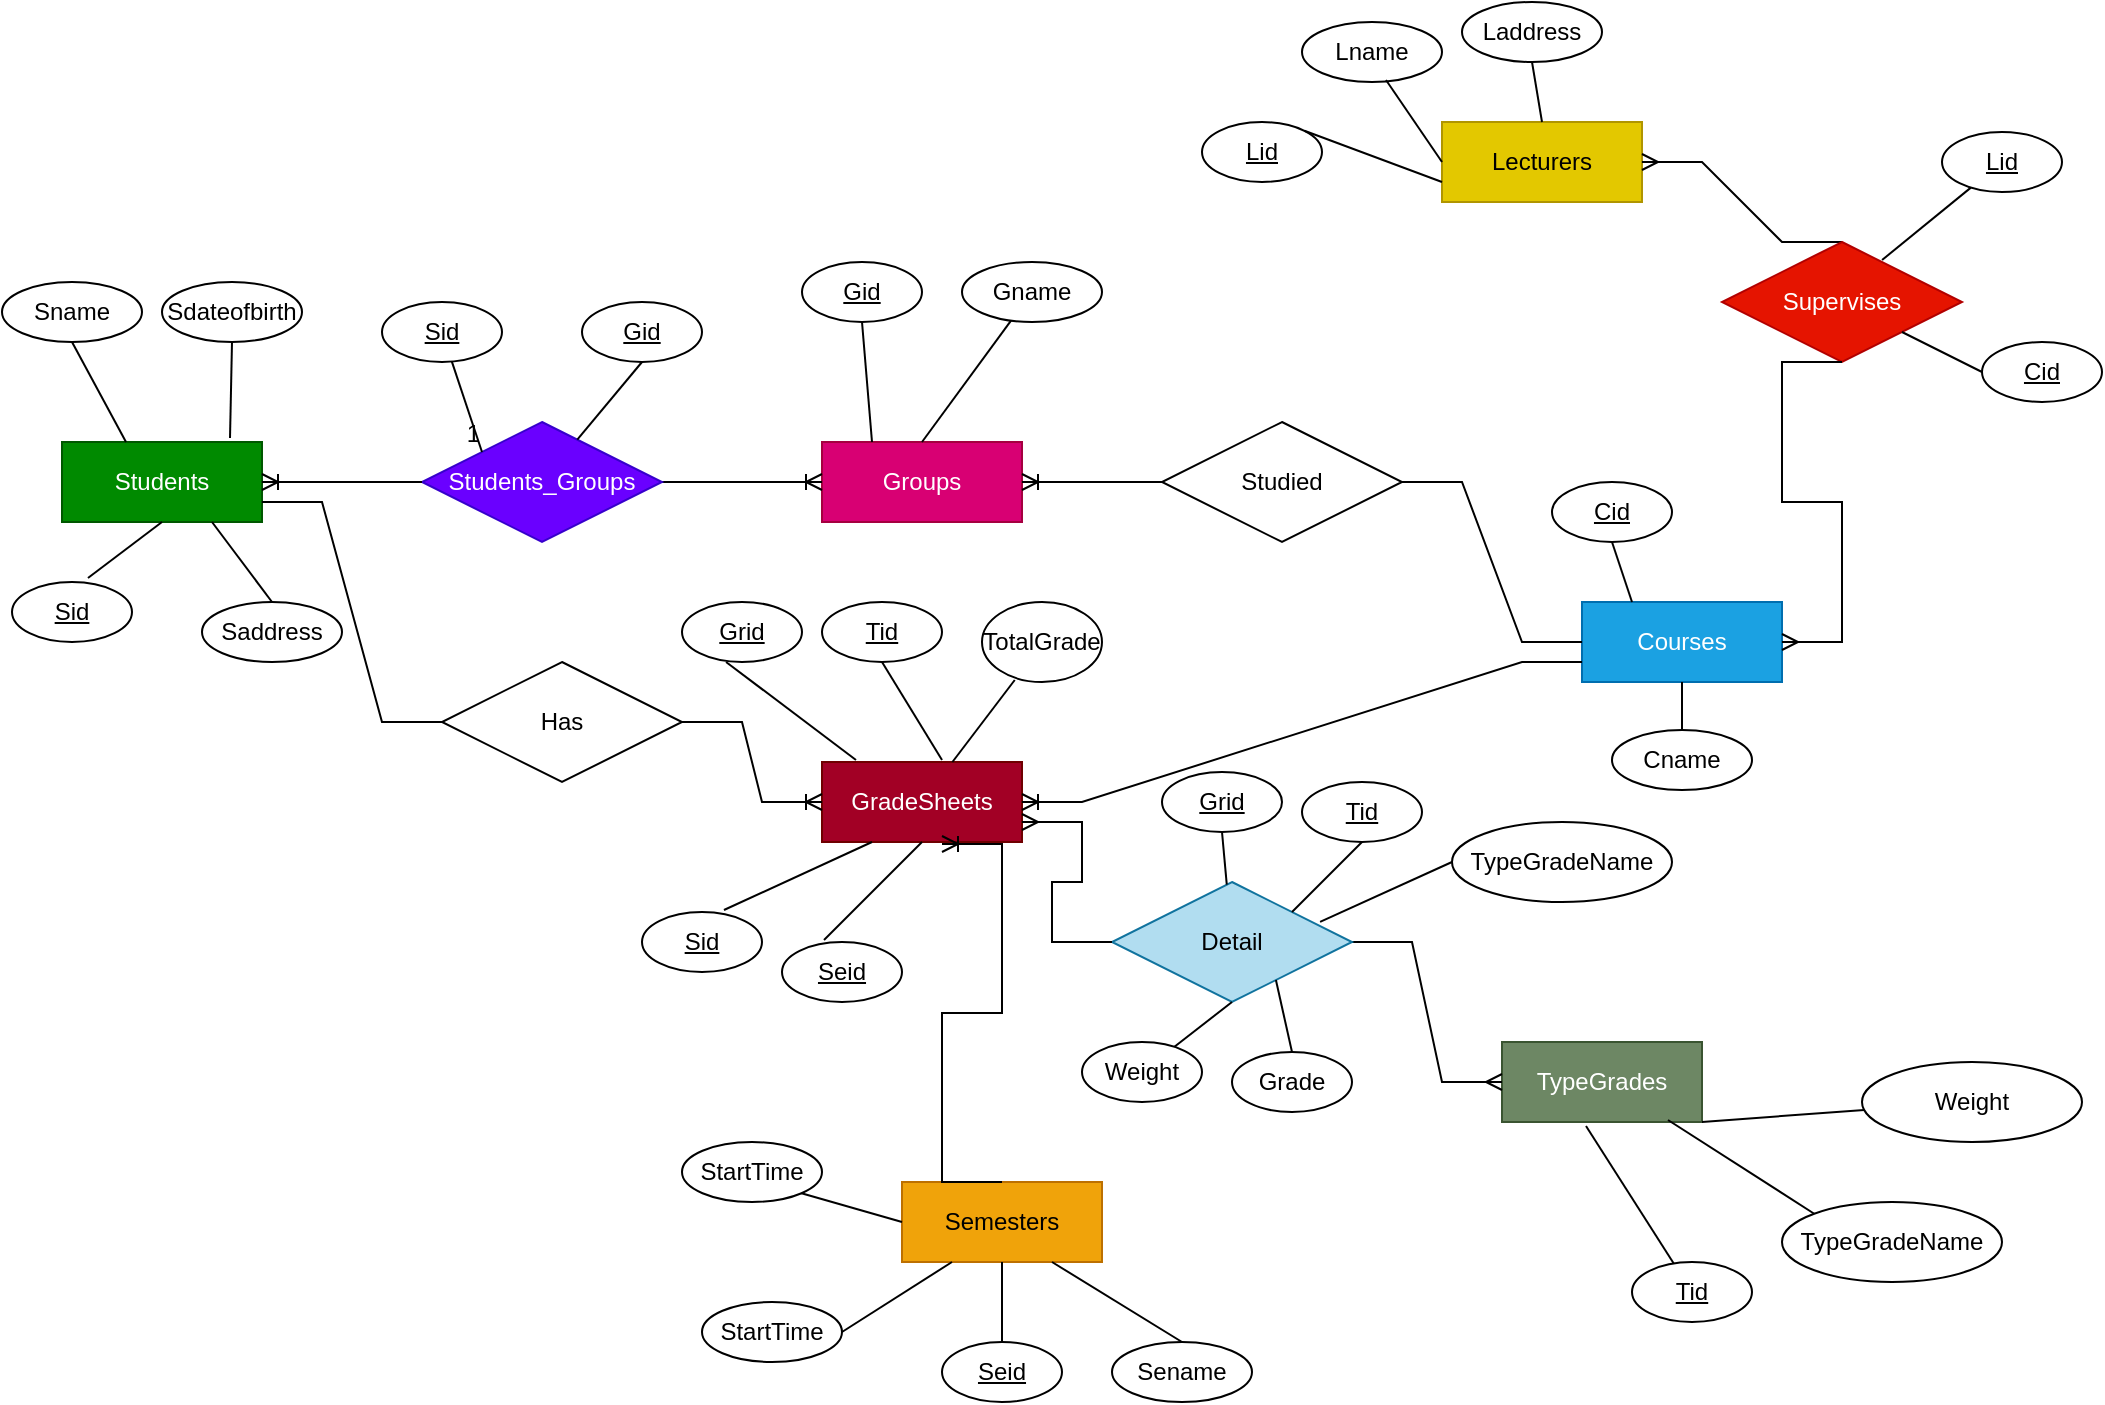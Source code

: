<mxfile version="19.0.3" type="device"><diagram id="R2lEEEUBdFMjLlhIrx00" name="Page-1"><mxGraphModel dx="1422" dy="857" grid="1" gridSize="10" guides="1" tooltips="1" connect="1" arrows="1" fold="1" page="1" pageScale="1" pageWidth="1169" pageHeight="827" math="0" shadow="0" extFonts="Permanent Marker^https://fonts.googleapis.com/css?family=Permanent+Marker"><root><mxCell id="0"/><mxCell id="1" parent="0"/><mxCell id="Bb1x2ybIFux2L9X6HEUe-2" value="Students" style="whiteSpace=wrap;html=1;align=center;fillColor=#008a00;fontColor=#ffffff;strokeColor=#005700;" parent="1" vertex="1"><mxGeometry x="60" y="240" width="100" height="40" as="geometry"/></mxCell><mxCell id="Bb1x2ybIFux2L9X6HEUe-3" value="Courses" style="whiteSpace=wrap;html=1;align=center;fillColor=#1ba1e2;fontColor=#ffffff;strokeColor=#006EAF;" parent="1" vertex="1"><mxGeometry x="820" y="320" width="100" height="40" as="geometry"/></mxCell><mxCell id="Bb1x2ybIFux2L9X6HEUe-4" value="Groups" style="whiteSpace=wrap;html=1;align=center;fillColor=#d80073;fontColor=#ffffff;strokeColor=#A50040;" parent="1" vertex="1"><mxGeometry x="440" y="240" width="100" height="40" as="geometry"/></mxCell><mxCell id="Bb1x2ybIFux2L9X6HEUe-5" value="Lecturers" style="whiteSpace=wrap;html=1;align=center;fillColor=#e3c800;fontColor=#000000;strokeColor=#B09500;" parent="1" vertex="1"><mxGeometry x="750" y="80" width="100" height="40" as="geometry"/></mxCell><mxCell id="Bb1x2ybIFux2L9X6HEUe-6" value="TypeGrades" style="whiteSpace=wrap;html=1;align=center;fillColor=#6d8764;fontColor=#ffffff;strokeColor=#3A5431;" parent="1" vertex="1"><mxGeometry x="780" y="540" width="100" height="40" as="geometry"/></mxCell><mxCell id="Bb1x2ybIFux2L9X6HEUe-7" value="GradeSheets" style="whiteSpace=wrap;html=1;align=center;fillColor=#a20025;fontColor=#ffffff;strokeColor=#6F0000;" parent="1" vertex="1"><mxGeometry x="440" y="400" width="100" height="40" as="geometry"/></mxCell><mxCell id="Bb1x2ybIFux2L9X6HEUe-12" value="" style="edgeStyle=entityRelationEdgeStyle;fontSize=12;html=1;endArrow=ERoneToMany;startArrow=none;rounded=0;exitX=1;exitY=0.5;exitDx=0;exitDy=0;entryX=0;entryY=0.5;entryDx=0;entryDy=0;" parent="1" source="Bb1x2ybIFux2L9X6HEUe-13" target="Bb1x2ybIFux2L9X6HEUe-4" edge="1"><mxGeometry width="100" height="100" relative="1" as="geometry"><mxPoint x="450" y="480" as="sourcePoint"/><mxPoint x="550" y="380" as="targetPoint"/></mxGeometry></mxCell><mxCell id="Bb1x2ybIFux2L9X6HEUe-13" value="Students_Groups" style="shape=rhombus;perimeter=rhombusPerimeter;whiteSpace=wrap;html=1;align=center;fillColor=#6a00ff;fontColor=#ffffff;strokeColor=#3700CC;" parent="1" vertex="1"><mxGeometry x="240" y="230" width="120" height="60" as="geometry"/></mxCell><mxCell id="Bb1x2ybIFux2L9X6HEUe-14" value="" style="edgeStyle=entityRelationEdgeStyle;fontSize=12;html=1;endArrow=none;startArrow=ERoneToMany;rounded=0;exitX=1;exitY=0.5;exitDx=0;exitDy=0;entryX=0;entryY=0.5;entryDx=0;entryDy=0;" parent="1" source="Bb1x2ybIFux2L9X6HEUe-2" target="Bb1x2ybIFux2L9X6HEUe-13" edge="1"><mxGeometry width="100" height="100" relative="1" as="geometry"><mxPoint x="250" y="260" as="sourcePoint"/><mxPoint x="440" y="180" as="targetPoint"/></mxGeometry></mxCell><mxCell id="GLeO-oZMV_vvR2wkq8VZ-1" value="" style="edgeStyle=entityRelationEdgeStyle;fontSize=12;html=1;endArrow=ERoneToMany;rounded=0;entryX=0;entryY=0.5;entryDx=0;entryDy=0;exitX=1;exitY=0.5;exitDx=0;exitDy=0;startArrow=none;" edge="1" parent="1" source="GLeO-oZMV_vvR2wkq8VZ-75" target="Bb1x2ybIFux2L9X6HEUe-7"><mxGeometry width="100" height="100" relative="1" as="geometry"><mxPoint x="260" y="480" as="sourcePoint"/><mxPoint x="360" y="380" as="targetPoint"/></mxGeometry></mxCell><mxCell id="GLeO-oZMV_vvR2wkq8VZ-2" value="" style="edgeStyle=entityRelationEdgeStyle;fontSize=12;html=1;endArrow=ERoneToMany;rounded=0;exitX=0;exitY=0.75;exitDx=0;exitDy=0;" edge="1" parent="1" source="Bb1x2ybIFux2L9X6HEUe-3" target="Bb1x2ybIFux2L9X6HEUe-7"><mxGeometry width="100" height="100" relative="1" as="geometry"><mxPoint x="640" y="450" as="sourcePoint"/><mxPoint x="740" y="350" as="targetPoint"/></mxGeometry></mxCell><mxCell id="GLeO-oZMV_vvR2wkq8VZ-4" value="Sname" style="ellipse;whiteSpace=wrap;html=1;align=center;" vertex="1" parent="1"><mxGeometry x="30" y="160" width="70" height="30" as="geometry"/></mxCell><mxCell id="GLeO-oZMV_vvR2wkq8VZ-5" value="" style="edgeStyle=entityRelationEdgeStyle;fontSize=12;html=1;endArrow=ERmany;startArrow=none;rounded=0;exitX=0.5;exitY=0;exitDx=0;exitDy=0;entryX=1;entryY=0.5;entryDx=0;entryDy=0;" edge="1" parent="1" source="Bb1x2ybIFux2L9X6HEUe-19" target="Bb1x2ybIFux2L9X6HEUe-5"><mxGeometry width="100" height="100" relative="1" as="geometry"><mxPoint x="880" y="270" as="sourcePoint"/><mxPoint x="980" y="170" as="targetPoint"/></mxGeometry></mxCell><mxCell id="Bb1x2ybIFux2L9X6HEUe-19" value="Supervises" style="shape=rhombus;perimeter=rhombusPerimeter;whiteSpace=wrap;html=1;align=center;fillColor=#e51400;fontColor=#ffffff;strokeColor=#B20000;" parent="1" vertex="1"><mxGeometry x="890" y="140" width="120" height="60" as="geometry"/></mxCell><mxCell id="GLeO-oZMV_vvR2wkq8VZ-6" value="" style="edgeStyle=entityRelationEdgeStyle;fontSize=12;html=1;endArrow=none;startArrow=ERmany;rounded=0;exitX=1;exitY=0.5;exitDx=0;exitDy=0;entryX=0.5;entryY=1;entryDx=0;entryDy=0;" edge="1" parent="1" source="Bb1x2ybIFux2L9X6HEUe-3" target="Bb1x2ybIFux2L9X6HEUe-19"><mxGeometry width="100" height="100" relative="1" as="geometry"><mxPoint x="850" y="260" as="sourcePoint"/><mxPoint x="850" y="100" as="targetPoint"/></mxGeometry></mxCell><mxCell id="GLeO-oZMV_vvR2wkq8VZ-7" value="" style="edgeStyle=entityRelationEdgeStyle;fontSize=12;html=1;endArrow=ERoneToMany;rounded=0;entryX=1;entryY=0.5;entryDx=0;entryDy=0;exitX=0;exitY=0.5;exitDx=0;exitDy=0;startArrow=none;" edge="1" parent="1" source="GLeO-oZMV_vvR2wkq8VZ-8" target="Bb1x2ybIFux2L9X6HEUe-4"><mxGeometry width="100" height="100" relative="1" as="geometry"><mxPoint x="510" y="380" as="sourcePoint"/><mxPoint x="610" y="280" as="targetPoint"/></mxGeometry></mxCell><mxCell id="GLeO-oZMV_vvR2wkq8VZ-8" value="Studied" style="shape=rhombus;perimeter=rhombusPerimeter;whiteSpace=wrap;html=1;align=center;" vertex="1" parent="1"><mxGeometry x="610" y="230" width="120" height="60" as="geometry"/></mxCell><mxCell id="GLeO-oZMV_vvR2wkq8VZ-9" value="" style="edgeStyle=entityRelationEdgeStyle;fontSize=12;html=1;endArrow=none;rounded=0;entryX=1;entryY=0.5;entryDx=0;entryDy=0;exitX=0;exitY=0.5;exitDx=0;exitDy=0;" edge="1" parent="1" source="Bb1x2ybIFux2L9X6HEUe-3" target="GLeO-oZMV_vvR2wkq8VZ-8"><mxGeometry width="100" height="100" relative="1" as="geometry"><mxPoint x="750" y="260" as="sourcePoint"/><mxPoint x="540" y="260" as="targetPoint"/></mxGeometry></mxCell><mxCell id="GLeO-oZMV_vvR2wkq8VZ-10" value="" style="endArrow=none;html=1;rounded=0;entryX=0.32;entryY=0;entryDx=0;entryDy=0;entryPerimeter=0;exitX=0.5;exitY=1;exitDx=0;exitDy=0;" edge="1" parent="1" source="GLeO-oZMV_vvR2wkq8VZ-4" target="Bb1x2ybIFux2L9X6HEUe-2"><mxGeometry relative="1" as="geometry"><mxPoint x="190" y="174.5" as="sourcePoint"/><mxPoint x="350" y="174.5" as="targetPoint"/></mxGeometry></mxCell><mxCell id="GLeO-oZMV_vvR2wkq8VZ-11" value="Sid" style="ellipse;whiteSpace=wrap;html=1;align=center;fontStyle=4;" vertex="1" parent="1"><mxGeometry x="35" y="310" width="60" height="30" as="geometry"/></mxCell><mxCell id="GLeO-oZMV_vvR2wkq8VZ-12" value="" style="endArrow=none;html=1;rounded=0;entryX=0.633;entryY=-0.067;entryDx=0;entryDy=0;entryPerimeter=0;exitX=0.5;exitY=1;exitDx=0;exitDy=0;" edge="1" parent="1" source="Bb1x2ybIFux2L9X6HEUe-2" target="GLeO-oZMV_vvR2wkq8VZ-11"><mxGeometry relative="1" as="geometry"><mxPoint x="150" y="180" as="sourcePoint"/><mxPoint x="177" y="230" as="targetPoint"/></mxGeometry></mxCell><mxCell id="GLeO-oZMV_vvR2wkq8VZ-13" value="Gid" style="ellipse;whiteSpace=wrap;html=1;align=center;fontStyle=4;" vertex="1" parent="1"><mxGeometry x="430" y="150" width="60" height="30" as="geometry"/></mxCell><mxCell id="GLeO-oZMV_vvR2wkq8VZ-14" value="Gname" style="ellipse;whiteSpace=wrap;html=1;align=center;" vertex="1" parent="1"><mxGeometry x="510" y="150" width="70" height="30" as="geometry"/></mxCell><mxCell id="GLeO-oZMV_vvR2wkq8VZ-15" value="" style="endArrow=none;html=1;rounded=0;entryX=0.25;entryY=0;entryDx=0;entryDy=0;exitX=0.5;exitY=1;exitDx=0;exitDy=0;" edge="1" parent="1" source="GLeO-oZMV_vvR2wkq8VZ-13" target="Bb1x2ybIFux2L9X6HEUe-4"><mxGeometry relative="1" as="geometry"><mxPoint x="400" y="170" as="sourcePoint"/><mxPoint x="427" y="220" as="targetPoint"/></mxGeometry></mxCell><mxCell id="GLeO-oZMV_vvR2wkq8VZ-16" value="" style="endArrow=none;html=1;rounded=0;entryX=0.5;entryY=0;entryDx=0;entryDy=0;" edge="1" parent="1" source="GLeO-oZMV_vvR2wkq8VZ-14" target="Bb1x2ybIFux2L9X6HEUe-4"><mxGeometry relative="1" as="geometry"><mxPoint x="230" y="140" as="sourcePoint"/><mxPoint x="257" y="190" as="targetPoint"/><Array as="points"/></mxGeometry></mxCell><mxCell id="GLeO-oZMV_vvR2wkq8VZ-17" value="Cid" style="ellipse;whiteSpace=wrap;html=1;align=center;fontStyle=4;" vertex="1" parent="1"><mxGeometry x="805" y="260" width="60" height="30" as="geometry"/></mxCell><mxCell id="GLeO-oZMV_vvR2wkq8VZ-18" value="" style="endArrow=none;html=1;rounded=0;entryX=0.25;entryY=0;entryDx=0;entryDy=0;exitX=0.5;exitY=1;exitDx=0;exitDy=0;" edge="1" parent="1" source="GLeO-oZMV_vvR2wkq8VZ-17" target="Bb1x2ybIFux2L9X6HEUe-3"><mxGeometry relative="1" as="geometry"><mxPoint x="790" y="180" as="sourcePoint"/><mxPoint x="795" y="240" as="targetPoint"/></mxGeometry></mxCell><mxCell id="GLeO-oZMV_vvR2wkq8VZ-19" value="Sdateofbirth" style="ellipse;whiteSpace=wrap;html=1;align=center;" vertex="1" parent="1"><mxGeometry x="110" y="160" width="70" height="30" as="geometry"/></mxCell><mxCell id="GLeO-oZMV_vvR2wkq8VZ-21" value="" style="endArrow=none;html=1;rounded=0;entryX=0.84;entryY=-0.05;entryDx=0;entryDy=0;entryPerimeter=0;exitX=0.5;exitY=1;exitDx=0;exitDy=0;" edge="1" parent="1" source="GLeO-oZMV_vvR2wkq8VZ-19" target="Bb1x2ybIFux2L9X6HEUe-2"><mxGeometry relative="1" as="geometry"><mxPoint x="150" y="200" as="sourcePoint"/><mxPoint x="177" y="230" as="targetPoint"/></mxGeometry></mxCell><mxCell id="GLeO-oZMV_vvR2wkq8VZ-22" value="Saddress" style="ellipse;whiteSpace=wrap;html=1;align=center;" vertex="1" parent="1"><mxGeometry x="130" y="320" width="70" height="30" as="geometry"/></mxCell><mxCell id="GLeO-oZMV_vvR2wkq8VZ-23" value="" style="endArrow=none;html=1;rounded=0;entryX=0.5;entryY=0;entryDx=0;entryDy=0;exitX=0.75;exitY=1;exitDx=0;exitDy=0;" edge="1" parent="1" source="Bb1x2ybIFux2L9X6HEUe-2" target="GLeO-oZMV_vvR2wkq8VZ-22"><mxGeometry relative="1" as="geometry"><mxPoint x="191" y="200" as="sourcePoint"/><mxPoint x="190" y="248" as="targetPoint"/></mxGeometry></mxCell><mxCell id="GLeO-oZMV_vvR2wkq8VZ-24" value="" style="endArrow=none;html=1;rounded=0;entryX=0;entryY=0;entryDx=0;entryDy=0;" edge="1" parent="1" source="GLeO-oZMV_vvR2wkq8VZ-26" target="Bb1x2ybIFux2L9X6HEUe-13"><mxGeometry relative="1" as="geometry"><mxPoint x="250" y="200" as="sourcePoint"/><mxPoint x="390" y="150" as="targetPoint"/></mxGeometry></mxCell><mxCell id="GLeO-oZMV_vvR2wkq8VZ-25" value="1" style="resizable=0;html=1;align=right;verticalAlign=bottom;" connectable="0" vertex="1" parent="GLeO-oZMV_vvR2wkq8VZ-24"><mxGeometry x="1" relative="1" as="geometry"/></mxCell><mxCell id="GLeO-oZMV_vvR2wkq8VZ-26" value="Sid" style="ellipse;whiteSpace=wrap;html=1;align=center;fontStyle=4;" vertex="1" parent="1"><mxGeometry x="220" y="170" width="60" height="30" as="geometry"/></mxCell><mxCell id="GLeO-oZMV_vvR2wkq8VZ-27" value="Gid" style="ellipse;whiteSpace=wrap;html=1;align=center;fontStyle=4;" vertex="1" parent="1"><mxGeometry x="320" y="170" width="60" height="30" as="geometry"/></mxCell><mxCell id="GLeO-oZMV_vvR2wkq8VZ-28" value="" style="endArrow=none;html=1;rounded=0;exitX=0.5;exitY=1;exitDx=0;exitDy=0;" edge="1" parent="1" source="GLeO-oZMV_vvR2wkq8VZ-27" target="Bb1x2ybIFux2L9X6HEUe-13"><mxGeometry relative="1" as="geometry"><mxPoint x="400" y="190" as="sourcePoint"/><mxPoint x="405" y="250" as="targetPoint"/></mxGeometry></mxCell><mxCell id="GLeO-oZMV_vvR2wkq8VZ-29" value="Cname" style="ellipse;whiteSpace=wrap;html=1;align=center;" vertex="1" parent="1"><mxGeometry x="835" y="384" width="70" height="30" as="geometry"/></mxCell><mxCell id="GLeO-oZMV_vvR2wkq8VZ-31" value="" style="endArrow=none;html=1;rounded=0;exitX=0.5;exitY=1;exitDx=0;exitDy=0;" edge="1" parent="1" source="Bb1x2ybIFux2L9X6HEUe-3" target="GLeO-oZMV_vvR2wkq8VZ-29"><mxGeometry relative="1" as="geometry"><mxPoint x="889.996" y="304.66" as="sourcePoint"/><mxPoint x="845.49" y="365.35" as="targetPoint"/><Array as="points"/></mxGeometry></mxCell><mxCell id="GLeO-oZMV_vvR2wkq8VZ-33" value="Cid" style="ellipse;whiteSpace=wrap;html=1;align=center;fontStyle=4;" vertex="1" parent="1"><mxGeometry x="1020" y="190" width="60" height="30" as="geometry"/></mxCell><mxCell id="GLeO-oZMV_vvR2wkq8VZ-35" value="" style="endArrow=none;html=1;rounded=0;exitX=1;exitY=1;exitDx=0;exitDy=0;entryX=0;entryY=0.5;entryDx=0;entryDy=0;" edge="1" parent="1" source="Bb1x2ybIFux2L9X6HEUe-19" target="GLeO-oZMV_vvR2wkq8VZ-33"><mxGeometry relative="1" as="geometry"><mxPoint x="990.69" y="189.8" as="sourcePoint"/><mxPoint x="1009.998" y="240.0" as="targetPoint"/><Array as="points"/></mxGeometry></mxCell><mxCell id="GLeO-oZMV_vvR2wkq8VZ-36" value="Lid" style="ellipse;whiteSpace=wrap;html=1;align=center;fontStyle=4;" vertex="1" parent="1"><mxGeometry x="630" y="80" width="60" height="30" as="geometry"/></mxCell><mxCell id="GLeO-oZMV_vvR2wkq8VZ-37" value="" style="endArrow=none;html=1;rounded=0;entryX=1;entryY=0;entryDx=0;entryDy=0;exitX=0;exitY=0.75;exitDx=0;exitDy=0;" edge="1" parent="1" source="Bb1x2ybIFux2L9X6HEUe-5" target="GLeO-oZMV_vvR2wkq8VZ-36"><mxGeometry relative="1" as="geometry"><mxPoint x="900" y="300" as="sourcePoint"/><mxPoint x="855" y="330" as="targetPoint"/></mxGeometry></mxCell><mxCell id="GLeO-oZMV_vvR2wkq8VZ-38" value="Lid" style="ellipse;whiteSpace=wrap;html=1;align=center;fontStyle=4;" vertex="1" parent="1"><mxGeometry x="1000" y="85" width="60" height="30" as="geometry"/></mxCell><mxCell id="GLeO-oZMV_vvR2wkq8VZ-39" value="" style="endArrow=none;html=1;rounded=0;exitX=0.667;exitY=0.15;exitDx=0;exitDy=0;exitPerimeter=0;" edge="1" parent="1" source="Bb1x2ybIFux2L9X6HEUe-19" target="GLeO-oZMV_vvR2wkq8VZ-38"><mxGeometry relative="1" as="geometry"><mxPoint x="990" y="195" as="sourcePoint"/><mxPoint x="1030" y="215" as="targetPoint"/><Array as="points"/></mxGeometry></mxCell><mxCell id="GLeO-oZMV_vvR2wkq8VZ-40" value="Grid" style="ellipse;whiteSpace=wrap;html=1;align=center;fontStyle=4;" vertex="1" parent="1"><mxGeometry x="370" y="320" width="60" height="30" as="geometry"/></mxCell><mxCell id="GLeO-oZMV_vvR2wkq8VZ-41" value="" style="endArrow=none;html=1;rounded=0;entryX=0.17;entryY=-0.025;entryDx=0;entryDy=0;entryPerimeter=0;exitX=0.367;exitY=1;exitDx=0;exitDy=0;exitPerimeter=0;" edge="1" parent="1" source="GLeO-oZMV_vvR2wkq8VZ-40" target="Bb1x2ybIFux2L9X6HEUe-7"><mxGeometry relative="1" as="geometry"><mxPoint x="120" y="290" as="sourcePoint"/><mxPoint x="82.98" y="317.99" as="targetPoint"/></mxGeometry></mxCell><mxCell id="GLeO-oZMV_vvR2wkq8VZ-42" value="Sid" style="ellipse;whiteSpace=wrap;html=1;align=center;fontStyle=4;" vertex="1" parent="1"><mxGeometry x="350" y="475" width="60" height="30" as="geometry"/></mxCell><mxCell id="GLeO-oZMV_vvR2wkq8VZ-43" value="" style="endArrow=none;html=1;rounded=0;entryX=0.683;entryY=-0.033;entryDx=0;entryDy=0;entryPerimeter=0;exitX=0.25;exitY=1;exitDx=0;exitDy=0;" edge="1" parent="1" source="Bb1x2ybIFux2L9X6HEUe-7" target="GLeO-oZMV_vvR2wkq8VZ-42"><mxGeometry relative="1" as="geometry"><mxPoint x="442.02" y="360" as="sourcePoint"/><mxPoint x="467" y="409" as="targetPoint"/></mxGeometry></mxCell><mxCell id="GLeO-oZMV_vvR2wkq8VZ-45" value="" style="endArrow=none;html=1;rounded=0;entryX=0.42;entryY=1.05;entryDx=0;entryDy=0;entryPerimeter=0;" edge="1" parent="1" source="GLeO-oZMV_vvR2wkq8VZ-50" target="Bb1x2ybIFux2L9X6HEUe-6"><mxGeometry relative="1" as="geometry"><mxPoint x="520.251" y="345.607" as="sourcePoint"/><mxPoint x="175" y="330" as="targetPoint"/></mxGeometry></mxCell><mxCell id="GLeO-oZMV_vvR2wkq8VZ-46" value="Semesters" style="whiteSpace=wrap;html=1;align=center;fillColor=#f0a30a;fontColor=#000000;strokeColor=#BD7000;" vertex="1" parent="1"><mxGeometry x="480" y="610" width="100" height="40" as="geometry"/></mxCell><mxCell id="GLeO-oZMV_vvR2wkq8VZ-47" value="" style="edgeStyle=entityRelationEdgeStyle;fontSize=12;html=1;endArrow=ERoneToMany;rounded=0;entryX=0.6;entryY=1.025;entryDx=0;entryDy=0;exitX=0.5;exitY=0;exitDx=0;exitDy=0;entryPerimeter=0;" edge="1" parent="1" source="GLeO-oZMV_vvR2wkq8VZ-46" target="Bb1x2ybIFux2L9X6HEUe-7"><mxGeometry width="100" height="100" relative="1" as="geometry"><mxPoint x="710" y="474" as="sourcePoint"/><mxPoint x="530" y="470" as="targetPoint"/></mxGeometry></mxCell><mxCell id="GLeO-oZMV_vvR2wkq8VZ-50" value="Tid" style="ellipse;whiteSpace=wrap;html=1;align=center;fontStyle=4;" vertex="1" parent="1"><mxGeometry x="845" y="650" width="60" height="30" as="geometry"/></mxCell><mxCell id="GLeO-oZMV_vvR2wkq8VZ-51" value="Tid" style="ellipse;whiteSpace=wrap;html=1;align=center;fontStyle=4;" vertex="1" parent="1"><mxGeometry x="440" y="320" width="60" height="30" as="geometry"/></mxCell><mxCell id="GLeO-oZMV_vvR2wkq8VZ-52" value="" style="endArrow=none;html=1;rounded=0;entryX=0.5;entryY=1;entryDx=0;entryDy=0;exitX=0.6;exitY=-0.025;exitDx=0;exitDy=0;exitPerimeter=0;" edge="1" parent="1" source="Bb1x2ybIFux2L9X6HEUe-7" target="GLeO-oZMV_vvR2wkq8VZ-51"><mxGeometry relative="1" as="geometry"><mxPoint x="690.361" y="590.001" as="sourcePoint"/><mxPoint x="692" y="522" as="targetPoint"/></mxGeometry></mxCell><mxCell id="GLeO-oZMV_vvR2wkq8VZ-53" value="Lname" style="ellipse;whiteSpace=wrap;html=1;align=center;" vertex="1" parent="1"><mxGeometry x="680" y="30" width="70" height="30" as="geometry"/></mxCell><mxCell id="GLeO-oZMV_vvR2wkq8VZ-54" value="" style="endArrow=none;html=1;rounded=0;entryX=0;entryY=0.5;entryDx=0;entryDy=0;exitX=0.6;exitY=0.967;exitDx=0;exitDy=0;exitPerimeter=0;" edge="1" parent="1" source="GLeO-oZMV_vvR2wkq8VZ-53" target="Bb1x2ybIFux2L9X6HEUe-5"><mxGeometry relative="1" as="geometry"><mxPoint x="544.506" y="189.31" as="sourcePoint"/><mxPoint x="500" y="250" as="targetPoint"/><Array as="points"/></mxGeometry></mxCell><mxCell id="GLeO-oZMV_vvR2wkq8VZ-55" value="Seid" style="ellipse;whiteSpace=wrap;html=1;align=center;fontStyle=4;" vertex="1" parent="1"><mxGeometry x="500" y="690" width="60" height="30" as="geometry"/></mxCell><mxCell id="GLeO-oZMV_vvR2wkq8VZ-56" value="" style="endArrow=none;html=1;rounded=0;entryX=0.5;entryY=1;entryDx=0;entryDy=0;" edge="1" parent="1" source="GLeO-oZMV_vvR2wkq8VZ-55" target="GLeO-oZMV_vvR2wkq8VZ-46"><mxGeometry relative="1" as="geometry"><mxPoint x="690.361" y="590.001" as="sourcePoint"/><mxPoint x="692" y="522" as="targetPoint"/></mxGeometry></mxCell><mxCell id="GLeO-oZMV_vvR2wkq8VZ-58" value="Sename" style="ellipse;whiteSpace=wrap;html=1;align=center;" vertex="1" parent="1"><mxGeometry x="585" y="690" width="70" height="30" as="geometry"/></mxCell><mxCell id="GLeO-oZMV_vvR2wkq8VZ-59" value="" style="endArrow=none;html=1;rounded=0;entryX=0.75;entryY=1;entryDx=0;entryDy=0;exitX=0.5;exitY=0;exitDx=0;exitDy=0;" edge="1" parent="1" source="GLeO-oZMV_vvR2wkq8VZ-58" target="GLeO-oZMV_vvR2wkq8VZ-46"><mxGeometry relative="1" as="geometry"><mxPoint x="690.361" y="590.001" as="sourcePoint"/><mxPoint x="692" y="522" as="targetPoint"/></mxGeometry></mxCell><mxCell id="GLeO-oZMV_vvR2wkq8VZ-60" value="StartTime" style="ellipse;whiteSpace=wrap;html=1;align=center;" vertex="1" parent="1"><mxGeometry x="380" y="670" width="70" height="30" as="geometry"/></mxCell><mxCell id="GLeO-oZMV_vvR2wkq8VZ-61" value="StartTime" style="ellipse;whiteSpace=wrap;html=1;align=center;" vertex="1" parent="1"><mxGeometry x="370" y="590" width="70" height="30" as="geometry"/></mxCell><mxCell id="GLeO-oZMV_vvR2wkq8VZ-62" value="" style="endArrow=none;html=1;rounded=0;entryX=0;entryY=0.5;entryDx=0;entryDy=0;exitX=1;exitY=1;exitDx=0;exitDy=0;" edge="1" parent="1" source="GLeO-oZMV_vvR2wkq8VZ-61" target="GLeO-oZMV_vvR2wkq8VZ-46"><mxGeometry relative="1" as="geometry"><mxPoint x="540" y="700" as="sourcePoint"/><mxPoint x="540" y="660" as="targetPoint"/></mxGeometry></mxCell><mxCell id="GLeO-oZMV_vvR2wkq8VZ-63" value="" style="endArrow=none;html=1;rounded=0;entryX=0.25;entryY=1;entryDx=0;entryDy=0;exitX=1;exitY=0.5;exitDx=0;exitDy=0;" edge="1" parent="1" source="GLeO-oZMV_vvR2wkq8VZ-60" target="GLeO-oZMV_vvR2wkq8VZ-46"><mxGeometry relative="1" as="geometry"><mxPoint x="540" y="700" as="sourcePoint"/><mxPoint x="540" y="660" as="targetPoint"/></mxGeometry></mxCell><mxCell id="GLeO-oZMV_vvR2wkq8VZ-64" value="TypeGradeName&lt;br&gt;" style="ellipse;whiteSpace=wrap;html=1;align=center;" vertex="1" parent="1"><mxGeometry x="920" y="620" width="110" height="40" as="geometry"/></mxCell><mxCell id="GLeO-oZMV_vvR2wkq8VZ-65" value="" style="endArrow=none;html=1;rounded=0;entryX=0.83;entryY=0.975;entryDx=0;entryDy=0;entryPerimeter=0;exitX=0;exitY=0;exitDx=0;exitDy=0;" edge="1" parent="1" source="GLeO-oZMV_vvR2wkq8VZ-64" target="Bb1x2ybIFux2L9X6HEUe-6"><mxGeometry relative="1" as="geometry"><mxPoint x="450" y="640" as="sourcePoint"/><mxPoint x="490" y="640" as="targetPoint"/></mxGeometry></mxCell><mxCell id="GLeO-oZMV_vvR2wkq8VZ-66" value="Weight" style="ellipse;whiteSpace=wrap;html=1;align=center;" vertex="1" parent="1"><mxGeometry x="960" y="550" width="110" height="40" as="geometry"/></mxCell><mxCell id="GLeO-oZMV_vvR2wkq8VZ-67" value="" style="endArrow=none;html=1;rounded=0;entryX=1;entryY=1;entryDx=0;entryDy=0;" edge="1" parent="1" source="GLeO-oZMV_vvR2wkq8VZ-66" target="Bb1x2ybIFux2L9X6HEUe-6"><mxGeometry relative="1" as="geometry"><mxPoint x="766.109" y="585.858" as="sourcePoint"/><mxPoint x="733" y="519" as="targetPoint"/></mxGeometry></mxCell><mxCell id="GLeO-oZMV_vvR2wkq8VZ-68" value="Seid" style="ellipse;whiteSpace=wrap;html=1;align=center;fontStyle=4;" vertex="1" parent="1"><mxGeometry x="420" y="490" width="60" height="30" as="geometry"/></mxCell><mxCell id="GLeO-oZMV_vvR2wkq8VZ-69" value="" style="endArrow=none;html=1;rounded=0;entryX=0.5;entryY=1;entryDx=0;entryDy=0;exitX=0.35;exitY=-0.033;exitDx=0;exitDy=0;exitPerimeter=0;" edge="1" parent="1" source="GLeO-oZMV_vvR2wkq8VZ-68" target="Bb1x2ybIFux2L9X6HEUe-7"><mxGeometry relative="1" as="geometry"><mxPoint x="540" y="700" as="sourcePoint"/><mxPoint x="540" y="660" as="targetPoint"/></mxGeometry></mxCell><mxCell id="GLeO-oZMV_vvR2wkq8VZ-70" value="TotalGrade" style="ellipse;whiteSpace=wrap;html=1;align=center;" vertex="1" parent="1"><mxGeometry x="520" y="320" width="60" height="40" as="geometry"/></mxCell><mxCell id="GLeO-oZMV_vvR2wkq8VZ-71" value="" style="endArrow=none;html=1;rounded=0;entryX=0.273;entryY=0.975;entryDx=0;entryDy=0;entryPerimeter=0;" edge="1" parent="1" source="Bb1x2ybIFux2L9X6HEUe-7" target="GLeO-oZMV_vvR2wkq8VZ-70"><mxGeometry relative="1" as="geometry"><mxPoint x="766.109" y="585.858" as="sourcePoint"/><mxPoint x="733" y="519" as="targetPoint"/></mxGeometry></mxCell><mxCell id="GLeO-oZMV_vvR2wkq8VZ-73" value="Laddress" style="ellipse;whiteSpace=wrap;html=1;align=center;" vertex="1" parent="1"><mxGeometry x="760" y="20" width="70" height="30" as="geometry"/></mxCell><mxCell id="GLeO-oZMV_vvR2wkq8VZ-74" value="" style="endArrow=none;html=1;rounded=0;entryX=0.5;entryY=0;entryDx=0;entryDy=0;exitX=0.5;exitY=1;exitDx=0;exitDy=0;" edge="1" parent="1" source="GLeO-oZMV_vvR2wkq8VZ-73" target="Bb1x2ybIFux2L9X6HEUe-5"><mxGeometry relative="1" as="geometry"><mxPoint x="732" y="69.01" as="sourcePoint"/><mxPoint x="760" y="110" as="targetPoint"/><Array as="points"/></mxGeometry></mxCell><mxCell id="GLeO-oZMV_vvR2wkq8VZ-75" value="Has" style="shape=rhombus;perimeter=rhombusPerimeter;whiteSpace=wrap;html=1;align=center;" vertex="1" parent="1"><mxGeometry x="250" y="350" width="120" height="60" as="geometry"/></mxCell><mxCell id="GLeO-oZMV_vvR2wkq8VZ-76" value="" style="edgeStyle=entityRelationEdgeStyle;fontSize=12;html=1;endArrow=none;rounded=0;entryX=0;entryY=0.5;entryDx=0;entryDy=0;exitX=1;exitY=0.75;exitDx=0;exitDy=0;" edge="1" parent="1" source="Bb1x2ybIFux2L9X6HEUe-2" target="GLeO-oZMV_vvR2wkq8VZ-75"><mxGeometry width="100" height="100" relative="1" as="geometry"><mxPoint x="160" y="270" as="sourcePoint"/><mxPoint x="440" y="420" as="targetPoint"/></mxGeometry></mxCell><mxCell id="GLeO-oZMV_vvR2wkq8VZ-77" value="" style="edgeStyle=entityRelationEdgeStyle;fontSize=12;html=1;endArrow=ERmany;startArrow=none;rounded=0;entryX=0;entryY=0.5;entryDx=0;entryDy=0;exitX=1;exitY=0.5;exitDx=0;exitDy=0;" edge="1" parent="1" source="GLeO-oZMV_vvR2wkq8VZ-78" target="Bb1x2ybIFux2L9X6HEUe-6"><mxGeometry width="100" height="100" relative="1" as="geometry"><mxPoint x="490" y="450" as="sourcePoint"/><mxPoint x="590" y="350" as="targetPoint"/></mxGeometry></mxCell><mxCell id="GLeO-oZMV_vvR2wkq8VZ-78" value="Detail" style="shape=rhombus;perimeter=rhombusPerimeter;whiteSpace=wrap;html=1;align=center;fillColor=#b1ddf0;strokeColor=#10739e;" vertex="1" parent="1"><mxGeometry x="585" y="460" width="120" height="60" as="geometry"/></mxCell><mxCell id="GLeO-oZMV_vvR2wkq8VZ-79" value="" style="edgeStyle=entityRelationEdgeStyle;fontSize=12;html=1;endArrow=none;startArrow=ERmany;rounded=0;entryX=0;entryY=0.5;entryDx=0;entryDy=0;exitX=1;exitY=0.75;exitDx=0;exitDy=0;" edge="1" parent="1" source="Bb1x2ybIFux2L9X6HEUe-7" target="GLeO-oZMV_vvR2wkq8VZ-78"><mxGeometry width="100" height="100" relative="1" as="geometry"><mxPoint x="540" y="430" as="sourcePoint"/><mxPoint x="750" y="570" as="targetPoint"/></mxGeometry></mxCell><mxCell id="GLeO-oZMV_vvR2wkq8VZ-80" value="Tid" style="ellipse;whiteSpace=wrap;html=1;align=center;fontStyle=4;" vertex="1" parent="1"><mxGeometry x="680" y="410" width="60" height="30" as="geometry"/></mxCell><mxCell id="GLeO-oZMV_vvR2wkq8VZ-81" value="" style="endArrow=none;html=1;rounded=0;entryX=0.5;entryY=1;entryDx=0;entryDy=0;exitX=1;exitY=0;exitDx=0;exitDy=0;" edge="1" parent="1" source="GLeO-oZMV_vvR2wkq8VZ-78" target="GLeO-oZMV_vvR2wkq8VZ-80"><mxGeometry relative="1" as="geometry"><mxPoint x="800.323" y="680.001" as="sourcePoint"/><mxPoint x="802" y="602" as="targetPoint"/></mxGeometry></mxCell><mxCell id="GLeO-oZMV_vvR2wkq8VZ-82" value="Grid" style="ellipse;whiteSpace=wrap;html=1;align=center;fontStyle=4;" vertex="1" parent="1"><mxGeometry x="610" y="405" width="60" height="30" as="geometry"/></mxCell><mxCell id="GLeO-oZMV_vvR2wkq8VZ-83" value="" style="endArrow=none;html=1;rounded=0;entryX=0.5;entryY=1;entryDx=0;entryDy=0;" edge="1" parent="1" source="GLeO-oZMV_vvR2wkq8VZ-78" target="GLeO-oZMV_vvR2wkq8VZ-82"><mxGeometry relative="1" as="geometry"><mxPoint x="685" y="485" as="sourcePoint"/><mxPoint x="720" y="450" as="targetPoint"/></mxGeometry></mxCell><mxCell id="GLeO-oZMV_vvR2wkq8VZ-84" value="TypeGradeName&lt;br&gt;" style="ellipse;whiteSpace=wrap;html=1;align=center;" vertex="1" parent="1"><mxGeometry x="755" y="430" width="110" height="40" as="geometry"/></mxCell><mxCell id="GLeO-oZMV_vvR2wkq8VZ-85" value="" style="endArrow=none;html=1;rounded=0;entryX=0;entryY=0.5;entryDx=0;entryDy=0;exitX=0.867;exitY=0.333;exitDx=0;exitDy=0;exitPerimeter=0;" edge="1" parent="1" source="GLeO-oZMV_vvR2wkq8VZ-78" target="GLeO-oZMV_vvR2wkq8VZ-84"><mxGeometry relative="1" as="geometry"><mxPoint x="700" y="480" as="sourcePoint"/><mxPoint x="720" y="450" as="targetPoint"/></mxGeometry></mxCell><mxCell id="GLeO-oZMV_vvR2wkq8VZ-86" value="Weight" style="ellipse;whiteSpace=wrap;html=1;align=center;" vertex="1" parent="1"><mxGeometry x="570" y="540" width="60" height="30" as="geometry"/></mxCell><mxCell id="GLeO-oZMV_vvR2wkq8VZ-87" value="" style="endArrow=none;html=1;rounded=0;exitX=0.5;exitY=1;exitDx=0;exitDy=0;" edge="1" parent="1" source="GLeO-oZMV_vvR2wkq8VZ-78" target="GLeO-oZMV_vvR2wkq8VZ-86"><mxGeometry relative="1" as="geometry"><mxPoint x="685" y="485" as="sourcePoint"/><mxPoint x="720" y="450" as="targetPoint"/></mxGeometry></mxCell><mxCell id="GLeO-oZMV_vvR2wkq8VZ-88" value="Grade" style="ellipse;whiteSpace=wrap;html=1;align=center;" vertex="1" parent="1"><mxGeometry x="645" y="545" width="60" height="30" as="geometry"/></mxCell><mxCell id="GLeO-oZMV_vvR2wkq8VZ-89" value="" style="endArrow=none;html=1;rounded=0;exitX=0.683;exitY=0.817;exitDx=0;exitDy=0;exitPerimeter=0;entryX=0.5;entryY=0;entryDx=0;entryDy=0;" edge="1" parent="1" source="GLeO-oZMV_vvR2wkq8VZ-78" target="GLeO-oZMV_vvR2wkq8VZ-88"><mxGeometry relative="1" as="geometry"><mxPoint x="655" y="530" as="sourcePoint"/><mxPoint x="626.223" y="552.382" as="targetPoint"/></mxGeometry></mxCell></root></mxGraphModel></diagram></mxfile>